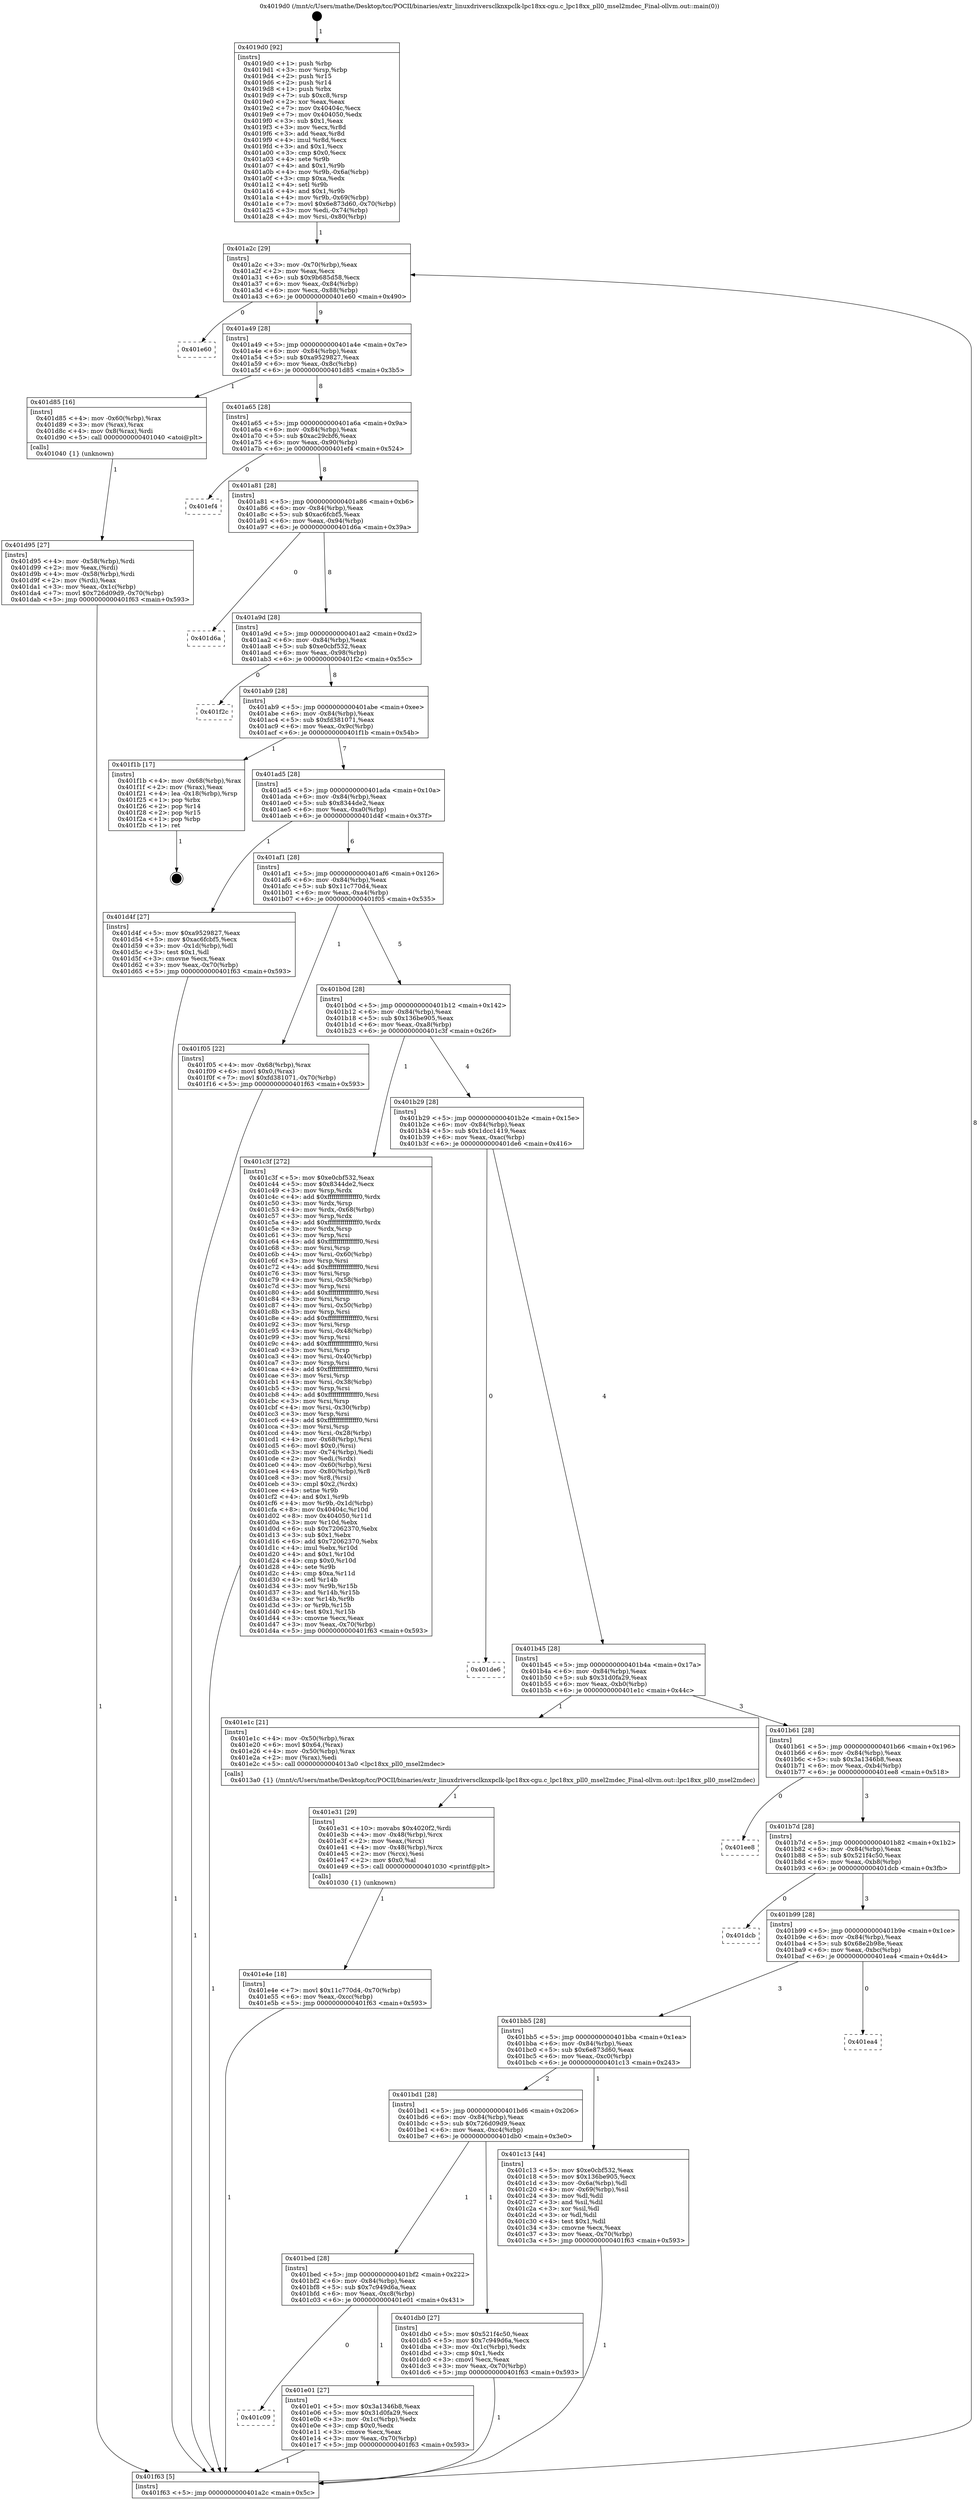 digraph "0x4019d0" {
  label = "0x4019d0 (/mnt/c/Users/mathe/Desktop/tcc/POCII/binaries/extr_linuxdriversclknxpclk-lpc18xx-cgu.c_lpc18xx_pll0_msel2mdec_Final-ollvm.out::main(0))"
  labelloc = "t"
  node[shape=record]

  Entry [label="",width=0.3,height=0.3,shape=circle,fillcolor=black,style=filled]
  "0x401a2c" [label="{
     0x401a2c [29]\l
     | [instrs]\l
     &nbsp;&nbsp;0x401a2c \<+3\>: mov -0x70(%rbp),%eax\l
     &nbsp;&nbsp;0x401a2f \<+2\>: mov %eax,%ecx\l
     &nbsp;&nbsp;0x401a31 \<+6\>: sub $0x9b685d58,%ecx\l
     &nbsp;&nbsp;0x401a37 \<+6\>: mov %eax,-0x84(%rbp)\l
     &nbsp;&nbsp;0x401a3d \<+6\>: mov %ecx,-0x88(%rbp)\l
     &nbsp;&nbsp;0x401a43 \<+6\>: je 0000000000401e60 \<main+0x490\>\l
  }"]
  "0x401e60" [label="{
     0x401e60\l
  }", style=dashed]
  "0x401a49" [label="{
     0x401a49 [28]\l
     | [instrs]\l
     &nbsp;&nbsp;0x401a49 \<+5\>: jmp 0000000000401a4e \<main+0x7e\>\l
     &nbsp;&nbsp;0x401a4e \<+6\>: mov -0x84(%rbp),%eax\l
     &nbsp;&nbsp;0x401a54 \<+5\>: sub $0xa9529827,%eax\l
     &nbsp;&nbsp;0x401a59 \<+6\>: mov %eax,-0x8c(%rbp)\l
     &nbsp;&nbsp;0x401a5f \<+6\>: je 0000000000401d85 \<main+0x3b5\>\l
  }"]
  Exit [label="",width=0.3,height=0.3,shape=circle,fillcolor=black,style=filled,peripheries=2]
  "0x401d85" [label="{
     0x401d85 [16]\l
     | [instrs]\l
     &nbsp;&nbsp;0x401d85 \<+4\>: mov -0x60(%rbp),%rax\l
     &nbsp;&nbsp;0x401d89 \<+3\>: mov (%rax),%rax\l
     &nbsp;&nbsp;0x401d8c \<+4\>: mov 0x8(%rax),%rdi\l
     &nbsp;&nbsp;0x401d90 \<+5\>: call 0000000000401040 \<atoi@plt\>\l
     | [calls]\l
     &nbsp;&nbsp;0x401040 \{1\} (unknown)\l
  }"]
  "0x401a65" [label="{
     0x401a65 [28]\l
     | [instrs]\l
     &nbsp;&nbsp;0x401a65 \<+5\>: jmp 0000000000401a6a \<main+0x9a\>\l
     &nbsp;&nbsp;0x401a6a \<+6\>: mov -0x84(%rbp),%eax\l
     &nbsp;&nbsp;0x401a70 \<+5\>: sub $0xac29cbf6,%eax\l
     &nbsp;&nbsp;0x401a75 \<+6\>: mov %eax,-0x90(%rbp)\l
     &nbsp;&nbsp;0x401a7b \<+6\>: je 0000000000401ef4 \<main+0x524\>\l
  }"]
  "0x401e4e" [label="{
     0x401e4e [18]\l
     | [instrs]\l
     &nbsp;&nbsp;0x401e4e \<+7\>: movl $0x11c770d4,-0x70(%rbp)\l
     &nbsp;&nbsp;0x401e55 \<+6\>: mov %eax,-0xcc(%rbp)\l
     &nbsp;&nbsp;0x401e5b \<+5\>: jmp 0000000000401f63 \<main+0x593\>\l
  }"]
  "0x401ef4" [label="{
     0x401ef4\l
  }", style=dashed]
  "0x401a81" [label="{
     0x401a81 [28]\l
     | [instrs]\l
     &nbsp;&nbsp;0x401a81 \<+5\>: jmp 0000000000401a86 \<main+0xb6\>\l
     &nbsp;&nbsp;0x401a86 \<+6\>: mov -0x84(%rbp),%eax\l
     &nbsp;&nbsp;0x401a8c \<+5\>: sub $0xac6fcbf5,%eax\l
     &nbsp;&nbsp;0x401a91 \<+6\>: mov %eax,-0x94(%rbp)\l
     &nbsp;&nbsp;0x401a97 \<+6\>: je 0000000000401d6a \<main+0x39a\>\l
  }"]
  "0x401e31" [label="{
     0x401e31 [29]\l
     | [instrs]\l
     &nbsp;&nbsp;0x401e31 \<+10\>: movabs $0x4020f2,%rdi\l
     &nbsp;&nbsp;0x401e3b \<+4\>: mov -0x48(%rbp),%rcx\l
     &nbsp;&nbsp;0x401e3f \<+2\>: mov %eax,(%rcx)\l
     &nbsp;&nbsp;0x401e41 \<+4\>: mov -0x48(%rbp),%rcx\l
     &nbsp;&nbsp;0x401e45 \<+2\>: mov (%rcx),%esi\l
     &nbsp;&nbsp;0x401e47 \<+2\>: mov $0x0,%al\l
     &nbsp;&nbsp;0x401e49 \<+5\>: call 0000000000401030 \<printf@plt\>\l
     | [calls]\l
     &nbsp;&nbsp;0x401030 \{1\} (unknown)\l
  }"]
  "0x401d6a" [label="{
     0x401d6a\l
  }", style=dashed]
  "0x401a9d" [label="{
     0x401a9d [28]\l
     | [instrs]\l
     &nbsp;&nbsp;0x401a9d \<+5\>: jmp 0000000000401aa2 \<main+0xd2\>\l
     &nbsp;&nbsp;0x401aa2 \<+6\>: mov -0x84(%rbp),%eax\l
     &nbsp;&nbsp;0x401aa8 \<+5\>: sub $0xe0cbf532,%eax\l
     &nbsp;&nbsp;0x401aad \<+6\>: mov %eax,-0x98(%rbp)\l
     &nbsp;&nbsp;0x401ab3 \<+6\>: je 0000000000401f2c \<main+0x55c\>\l
  }"]
  "0x401c09" [label="{
     0x401c09\l
  }", style=dashed]
  "0x401f2c" [label="{
     0x401f2c\l
  }", style=dashed]
  "0x401ab9" [label="{
     0x401ab9 [28]\l
     | [instrs]\l
     &nbsp;&nbsp;0x401ab9 \<+5\>: jmp 0000000000401abe \<main+0xee\>\l
     &nbsp;&nbsp;0x401abe \<+6\>: mov -0x84(%rbp),%eax\l
     &nbsp;&nbsp;0x401ac4 \<+5\>: sub $0xfd381071,%eax\l
     &nbsp;&nbsp;0x401ac9 \<+6\>: mov %eax,-0x9c(%rbp)\l
     &nbsp;&nbsp;0x401acf \<+6\>: je 0000000000401f1b \<main+0x54b\>\l
  }"]
  "0x401e01" [label="{
     0x401e01 [27]\l
     | [instrs]\l
     &nbsp;&nbsp;0x401e01 \<+5\>: mov $0x3a1346b8,%eax\l
     &nbsp;&nbsp;0x401e06 \<+5\>: mov $0x31d0fa29,%ecx\l
     &nbsp;&nbsp;0x401e0b \<+3\>: mov -0x1c(%rbp),%edx\l
     &nbsp;&nbsp;0x401e0e \<+3\>: cmp $0x0,%edx\l
     &nbsp;&nbsp;0x401e11 \<+3\>: cmove %ecx,%eax\l
     &nbsp;&nbsp;0x401e14 \<+3\>: mov %eax,-0x70(%rbp)\l
     &nbsp;&nbsp;0x401e17 \<+5\>: jmp 0000000000401f63 \<main+0x593\>\l
  }"]
  "0x401f1b" [label="{
     0x401f1b [17]\l
     | [instrs]\l
     &nbsp;&nbsp;0x401f1b \<+4\>: mov -0x68(%rbp),%rax\l
     &nbsp;&nbsp;0x401f1f \<+2\>: mov (%rax),%eax\l
     &nbsp;&nbsp;0x401f21 \<+4\>: lea -0x18(%rbp),%rsp\l
     &nbsp;&nbsp;0x401f25 \<+1\>: pop %rbx\l
     &nbsp;&nbsp;0x401f26 \<+2\>: pop %r14\l
     &nbsp;&nbsp;0x401f28 \<+2\>: pop %r15\l
     &nbsp;&nbsp;0x401f2a \<+1\>: pop %rbp\l
     &nbsp;&nbsp;0x401f2b \<+1\>: ret\l
  }"]
  "0x401ad5" [label="{
     0x401ad5 [28]\l
     | [instrs]\l
     &nbsp;&nbsp;0x401ad5 \<+5\>: jmp 0000000000401ada \<main+0x10a\>\l
     &nbsp;&nbsp;0x401ada \<+6\>: mov -0x84(%rbp),%eax\l
     &nbsp;&nbsp;0x401ae0 \<+5\>: sub $0x8344de2,%eax\l
     &nbsp;&nbsp;0x401ae5 \<+6\>: mov %eax,-0xa0(%rbp)\l
     &nbsp;&nbsp;0x401aeb \<+6\>: je 0000000000401d4f \<main+0x37f\>\l
  }"]
  "0x401bed" [label="{
     0x401bed [28]\l
     | [instrs]\l
     &nbsp;&nbsp;0x401bed \<+5\>: jmp 0000000000401bf2 \<main+0x222\>\l
     &nbsp;&nbsp;0x401bf2 \<+6\>: mov -0x84(%rbp),%eax\l
     &nbsp;&nbsp;0x401bf8 \<+5\>: sub $0x7c949d6a,%eax\l
     &nbsp;&nbsp;0x401bfd \<+6\>: mov %eax,-0xc8(%rbp)\l
     &nbsp;&nbsp;0x401c03 \<+6\>: je 0000000000401e01 \<main+0x431\>\l
  }"]
  "0x401d4f" [label="{
     0x401d4f [27]\l
     | [instrs]\l
     &nbsp;&nbsp;0x401d4f \<+5\>: mov $0xa9529827,%eax\l
     &nbsp;&nbsp;0x401d54 \<+5\>: mov $0xac6fcbf5,%ecx\l
     &nbsp;&nbsp;0x401d59 \<+3\>: mov -0x1d(%rbp),%dl\l
     &nbsp;&nbsp;0x401d5c \<+3\>: test $0x1,%dl\l
     &nbsp;&nbsp;0x401d5f \<+3\>: cmovne %ecx,%eax\l
     &nbsp;&nbsp;0x401d62 \<+3\>: mov %eax,-0x70(%rbp)\l
     &nbsp;&nbsp;0x401d65 \<+5\>: jmp 0000000000401f63 \<main+0x593\>\l
  }"]
  "0x401af1" [label="{
     0x401af1 [28]\l
     | [instrs]\l
     &nbsp;&nbsp;0x401af1 \<+5\>: jmp 0000000000401af6 \<main+0x126\>\l
     &nbsp;&nbsp;0x401af6 \<+6\>: mov -0x84(%rbp),%eax\l
     &nbsp;&nbsp;0x401afc \<+5\>: sub $0x11c770d4,%eax\l
     &nbsp;&nbsp;0x401b01 \<+6\>: mov %eax,-0xa4(%rbp)\l
     &nbsp;&nbsp;0x401b07 \<+6\>: je 0000000000401f05 \<main+0x535\>\l
  }"]
  "0x401db0" [label="{
     0x401db0 [27]\l
     | [instrs]\l
     &nbsp;&nbsp;0x401db0 \<+5\>: mov $0x521f4c50,%eax\l
     &nbsp;&nbsp;0x401db5 \<+5\>: mov $0x7c949d6a,%ecx\l
     &nbsp;&nbsp;0x401dba \<+3\>: mov -0x1c(%rbp),%edx\l
     &nbsp;&nbsp;0x401dbd \<+3\>: cmp $0x1,%edx\l
     &nbsp;&nbsp;0x401dc0 \<+3\>: cmovl %ecx,%eax\l
     &nbsp;&nbsp;0x401dc3 \<+3\>: mov %eax,-0x70(%rbp)\l
     &nbsp;&nbsp;0x401dc6 \<+5\>: jmp 0000000000401f63 \<main+0x593\>\l
  }"]
  "0x401f05" [label="{
     0x401f05 [22]\l
     | [instrs]\l
     &nbsp;&nbsp;0x401f05 \<+4\>: mov -0x68(%rbp),%rax\l
     &nbsp;&nbsp;0x401f09 \<+6\>: movl $0x0,(%rax)\l
     &nbsp;&nbsp;0x401f0f \<+7\>: movl $0xfd381071,-0x70(%rbp)\l
     &nbsp;&nbsp;0x401f16 \<+5\>: jmp 0000000000401f63 \<main+0x593\>\l
  }"]
  "0x401b0d" [label="{
     0x401b0d [28]\l
     | [instrs]\l
     &nbsp;&nbsp;0x401b0d \<+5\>: jmp 0000000000401b12 \<main+0x142\>\l
     &nbsp;&nbsp;0x401b12 \<+6\>: mov -0x84(%rbp),%eax\l
     &nbsp;&nbsp;0x401b18 \<+5\>: sub $0x136be905,%eax\l
     &nbsp;&nbsp;0x401b1d \<+6\>: mov %eax,-0xa8(%rbp)\l
     &nbsp;&nbsp;0x401b23 \<+6\>: je 0000000000401c3f \<main+0x26f\>\l
  }"]
  "0x401d95" [label="{
     0x401d95 [27]\l
     | [instrs]\l
     &nbsp;&nbsp;0x401d95 \<+4\>: mov -0x58(%rbp),%rdi\l
     &nbsp;&nbsp;0x401d99 \<+2\>: mov %eax,(%rdi)\l
     &nbsp;&nbsp;0x401d9b \<+4\>: mov -0x58(%rbp),%rdi\l
     &nbsp;&nbsp;0x401d9f \<+2\>: mov (%rdi),%eax\l
     &nbsp;&nbsp;0x401da1 \<+3\>: mov %eax,-0x1c(%rbp)\l
     &nbsp;&nbsp;0x401da4 \<+7\>: movl $0x726d09d9,-0x70(%rbp)\l
     &nbsp;&nbsp;0x401dab \<+5\>: jmp 0000000000401f63 \<main+0x593\>\l
  }"]
  "0x401c3f" [label="{
     0x401c3f [272]\l
     | [instrs]\l
     &nbsp;&nbsp;0x401c3f \<+5\>: mov $0xe0cbf532,%eax\l
     &nbsp;&nbsp;0x401c44 \<+5\>: mov $0x8344de2,%ecx\l
     &nbsp;&nbsp;0x401c49 \<+3\>: mov %rsp,%rdx\l
     &nbsp;&nbsp;0x401c4c \<+4\>: add $0xfffffffffffffff0,%rdx\l
     &nbsp;&nbsp;0x401c50 \<+3\>: mov %rdx,%rsp\l
     &nbsp;&nbsp;0x401c53 \<+4\>: mov %rdx,-0x68(%rbp)\l
     &nbsp;&nbsp;0x401c57 \<+3\>: mov %rsp,%rdx\l
     &nbsp;&nbsp;0x401c5a \<+4\>: add $0xfffffffffffffff0,%rdx\l
     &nbsp;&nbsp;0x401c5e \<+3\>: mov %rdx,%rsp\l
     &nbsp;&nbsp;0x401c61 \<+3\>: mov %rsp,%rsi\l
     &nbsp;&nbsp;0x401c64 \<+4\>: add $0xfffffffffffffff0,%rsi\l
     &nbsp;&nbsp;0x401c68 \<+3\>: mov %rsi,%rsp\l
     &nbsp;&nbsp;0x401c6b \<+4\>: mov %rsi,-0x60(%rbp)\l
     &nbsp;&nbsp;0x401c6f \<+3\>: mov %rsp,%rsi\l
     &nbsp;&nbsp;0x401c72 \<+4\>: add $0xfffffffffffffff0,%rsi\l
     &nbsp;&nbsp;0x401c76 \<+3\>: mov %rsi,%rsp\l
     &nbsp;&nbsp;0x401c79 \<+4\>: mov %rsi,-0x58(%rbp)\l
     &nbsp;&nbsp;0x401c7d \<+3\>: mov %rsp,%rsi\l
     &nbsp;&nbsp;0x401c80 \<+4\>: add $0xfffffffffffffff0,%rsi\l
     &nbsp;&nbsp;0x401c84 \<+3\>: mov %rsi,%rsp\l
     &nbsp;&nbsp;0x401c87 \<+4\>: mov %rsi,-0x50(%rbp)\l
     &nbsp;&nbsp;0x401c8b \<+3\>: mov %rsp,%rsi\l
     &nbsp;&nbsp;0x401c8e \<+4\>: add $0xfffffffffffffff0,%rsi\l
     &nbsp;&nbsp;0x401c92 \<+3\>: mov %rsi,%rsp\l
     &nbsp;&nbsp;0x401c95 \<+4\>: mov %rsi,-0x48(%rbp)\l
     &nbsp;&nbsp;0x401c99 \<+3\>: mov %rsp,%rsi\l
     &nbsp;&nbsp;0x401c9c \<+4\>: add $0xfffffffffffffff0,%rsi\l
     &nbsp;&nbsp;0x401ca0 \<+3\>: mov %rsi,%rsp\l
     &nbsp;&nbsp;0x401ca3 \<+4\>: mov %rsi,-0x40(%rbp)\l
     &nbsp;&nbsp;0x401ca7 \<+3\>: mov %rsp,%rsi\l
     &nbsp;&nbsp;0x401caa \<+4\>: add $0xfffffffffffffff0,%rsi\l
     &nbsp;&nbsp;0x401cae \<+3\>: mov %rsi,%rsp\l
     &nbsp;&nbsp;0x401cb1 \<+4\>: mov %rsi,-0x38(%rbp)\l
     &nbsp;&nbsp;0x401cb5 \<+3\>: mov %rsp,%rsi\l
     &nbsp;&nbsp;0x401cb8 \<+4\>: add $0xfffffffffffffff0,%rsi\l
     &nbsp;&nbsp;0x401cbc \<+3\>: mov %rsi,%rsp\l
     &nbsp;&nbsp;0x401cbf \<+4\>: mov %rsi,-0x30(%rbp)\l
     &nbsp;&nbsp;0x401cc3 \<+3\>: mov %rsp,%rsi\l
     &nbsp;&nbsp;0x401cc6 \<+4\>: add $0xfffffffffffffff0,%rsi\l
     &nbsp;&nbsp;0x401cca \<+3\>: mov %rsi,%rsp\l
     &nbsp;&nbsp;0x401ccd \<+4\>: mov %rsi,-0x28(%rbp)\l
     &nbsp;&nbsp;0x401cd1 \<+4\>: mov -0x68(%rbp),%rsi\l
     &nbsp;&nbsp;0x401cd5 \<+6\>: movl $0x0,(%rsi)\l
     &nbsp;&nbsp;0x401cdb \<+3\>: mov -0x74(%rbp),%edi\l
     &nbsp;&nbsp;0x401cde \<+2\>: mov %edi,(%rdx)\l
     &nbsp;&nbsp;0x401ce0 \<+4\>: mov -0x60(%rbp),%rsi\l
     &nbsp;&nbsp;0x401ce4 \<+4\>: mov -0x80(%rbp),%r8\l
     &nbsp;&nbsp;0x401ce8 \<+3\>: mov %r8,(%rsi)\l
     &nbsp;&nbsp;0x401ceb \<+3\>: cmpl $0x2,(%rdx)\l
     &nbsp;&nbsp;0x401cee \<+4\>: setne %r9b\l
     &nbsp;&nbsp;0x401cf2 \<+4\>: and $0x1,%r9b\l
     &nbsp;&nbsp;0x401cf6 \<+4\>: mov %r9b,-0x1d(%rbp)\l
     &nbsp;&nbsp;0x401cfa \<+8\>: mov 0x40404c,%r10d\l
     &nbsp;&nbsp;0x401d02 \<+8\>: mov 0x404050,%r11d\l
     &nbsp;&nbsp;0x401d0a \<+3\>: mov %r10d,%ebx\l
     &nbsp;&nbsp;0x401d0d \<+6\>: sub $0x72062370,%ebx\l
     &nbsp;&nbsp;0x401d13 \<+3\>: sub $0x1,%ebx\l
     &nbsp;&nbsp;0x401d16 \<+6\>: add $0x72062370,%ebx\l
     &nbsp;&nbsp;0x401d1c \<+4\>: imul %ebx,%r10d\l
     &nbsp;&nbsp;0x401d20 \<+4\>: and $0x1,%r10d\l
     &nbsp;&nbsp;0x401d24 \<+4\>: cmp $0x0,%r10d\l
     &nbsp;&nbsp;0x401d28 \<+4\>: sete %r9b\l
     &nbsp;&nbsp;0x401d2c \<+4\>: cmp $0xa,%r11d\l
     &nbsp;&nbsp;0x401d30 \<+4\>: setl %r14b\l
     &nbsp;&nbsp;0x401d34 \<+3\>: mov %r9b,%r15b\l
     &nbsp;&nbsp;0x401d37 \<+3\>: and %r14b,%r15b\l
     &nbsp;&nbsp;0x401d3a \<+3\>: xor %r14b,%r9b\l
     &nbsp;&nbsp;0x401d3d \<+3\>: or %r9b,%r15b\l
     &nbsp;&nbsp;0x401d40 \<+4\>: test $0x1,%r15b\l
     &nbsp;&nbsp;0x401d44 \<+3\>: cmovne %ecx,%eax\l
     &nbsp;&nbsp;0x401d47 \<+3\>: mov %eax,-0x70(%rbp)\l
     &nbsp;&nbsp;0x401d4a \<+5\>: jmp 0000000000401f63 \<main+0x593\>\l
  }"]
  "0x401b29" [label="{
     0x401b29 [28]\l
     | [instrs]\l
     &nbsp;&nbsp;0x401b29 \<+5\>: jmp 0000000000401b2e \<main+0x15e\>\l
     &nbsp;&nbsp;0x401b2e \<+6\>: mov -0x84(%rbp),%eax\l
     &nbsp;&nbsp;0x401b34 \<+5\>: sub $0x1dcc1419,%eax\l
     &nbsp;&nbsp;0x401b39 \<+6\>: mov %eax,-0xac(%rbp)\l
     &nbsp;&nbsp;0x401b3f \<+6\>: je 0000000000401de6 \<main+0x416\>\l
  }"]
  "0x4019d0" [label="{
     0x4019d0 [92]\l
     | [instrs]\l
     &nbsp;&nbsp;0x4019d0 \<+1\>: push %rbp\l
     &nbsp;&nbsp;0x4019d1 \<+3\>: mov %rsp,%rbp\l
     &nbsp;&nbsp;0x4019d4 \<+2\>: push %r15\l
     &nbsp;&nbsp;0x4019d6 \<+2\>: push %r14\l
     &nbsp;&nbsp;0x4019d8 \<+1\>: push %rbx\l
     &nbsp;&nbsp;0x4019d9 \<+7\>: sub $0xc8,%rsp\l
     &nbsp;&nbsp;0x4019e0 \<+2\>: xor %eax,%eax\l
     &nbsp;&nbsp;0x4019e2 \<+7\>: mov 0x40404c,%ecx\l
     &nbsp;&nbsp;0x4019e9 \<+7\>: mov 0x404050,%edx\l
     &nbsp;&nbsp;0x4019f0 \<+3\>: sub $0x1,%eax\l
     &nbsp;&nbsp;0x4019f3 \<+3\>: mov %ecx,%r8d\l
     &nbsp;&nbsp;0x4019f6 \<+3\>: add %eax,%r8d\l
     &nbsp;&nbsp;0x4019f9 \<+4\>: imul %r8d,%ecx\l
     &nbsp;&nbsp;0x4019fd \<+3\>: and $0x1,%ecx\l
     &nbsp;&nbsp;0x401a00 \<+3\>: cmp $0x0,%ecx\l
     &nbsp;&nbsp;0x401a03 \<+4\>: sete %r9b\l
     &nbsp;&nbsp;0x401a07 \<+4\>: and $0x1,%r9b\l
     &nbsp;&nbsp;0x401a0b \<+4\>: mov %r9b,-0x6a(%rbp)\l
     &nbsp;&nbsp;0x401a0f \<+3\>: cmp $0xa,%edx\l
     &nbsp;&nbsp;0x401a12 \<+4\>: setl %r9b\l
     &nbsp;&nbsp;0x401a16 \<+4\>: and $0x1,%r9b\l
     &nbsp;&nbsp;0x401a1a \<+4\>: mov %r9b,-0x69(%rbp)\l
     &nbsp;&nbsp;0x401a1e \<+7\>: movl $0x6e873d60,-0x70(%rbp)\l
     &nbsp;&nbsp;0x401a25 \<+3\>: mov %edi,-0x74(%rbp)\l
     &nbsp;&nbsp;0x401a28 \<+4\>: mov %rsi,-0x80(%rbp)\l
  }"]
  "0x401de6" [label="{
     0x401de6\l
  }", style=dashed]
  "0x401b45" [label="{
     0x401b45 [28]\l
     | [instrs]\l
     &nbsp;&nbsp;0x401b45 \<+5\>: jmp 0000000000401b4a \<main+0x17a\>\l
     &nbsp;&nbsp;0x401b4a \<+6\>: mov -0x84(%rbp),%eax\l
     &nbsp;&nbsp;0x401b50 \<+5\>: sub $0x31d0fa29,%eax\l
     &nbsp;&nbsp;0x401b55 \<+6\>: mov %eax,-0xb0(%rbp)\l
     &nbsp;&nbsp;0x401b5b \<+6\>: je 0000000000401e1c \<main+0x44c\>\l
  }"]
  "0x401f63" [label="{
     0x401f63 [5]\l
     | [instrs]\l
     &nbsp;&nbsp;0x401f63 \<+5\>: jmp 0000000000401a2c \<main+0x5c\>\l
  }"]
  "0x401e1c" [label="{
     0x401e1c [21]\l
     | [instrs]\l
     &nbsp;&nbsp;0x401e1c \<+4\>: mov -0x50(%rbp),%rax\l
     &nbsp;&nbsp;0x401e20 \<+6\>: movl $0x64,(%rax)\l
     &nbsp;&nbsp;0x401e26 \<+4\>: mov -0x50(%rbp),%rax\l
     &nbsp;&nbsp;0x401e2a \<+2\>: mov (%rax),%edi\l
     &nbsp;&nbsp;0x401e2c \<+5\>: call 00000000004013a0 \<lpc18xx_pll0_msel2mdec\>\l
     | [calls]\l
     &nbsp;&nbsp;0x4013a0 \{1\} (/mnt/c/Users/mathe/Desktop/tcc/POCII/binaries/extr_linuxdriversclknxpclk-lpc18xx-cgu.c_lpc18xx_pll0_msel2mdec_Final-ollvm.out::lpc18xx_pll0_msel2mdec)\l
  }"]
  "0x401b61" [label="{
     0x401b61 [28]\l
     | [instrs]\l
     &nbsp;&nbsp;0x401b61 \<+5\>: jmp 0000000000401b66 \<main+0x196\>\l
     &nbsp;&nbsp;0x401b66 \<+6\>: mov -0x84(%rbp),%eax\l
     &nbsp;&nbsp;0x401b6c \<+5\>: sub $0x3a1346b8,%eax\l
     &nbsp;&nbsp;0x401b71 \<+6\>: mov %eax,-0xb4(%rbp)\l
     &nbsp;&nbsp;0x401b77 \<+6\>: je 0000000000401ee8 \<main+0x518\>\l
  }"]
  "0x401bd1" [label="{
     0x401bd1 [28]\l
     | [instrs]\l
     &nbsp;&nbsp;0x401bd1 \<+5\>: jmp 0000000000401bd6 \<main+0x206\>\l
     &nbsp;&nbsp;0x401bd6 \<+6\>: mov -0x84(%rbp),%eax\l
     &nbsp;&nbsp;0x401bdc \<+5\>: sub $0x726d09d9,%eax\l
     &nbsp;&nbsp;0x401be1 \<+6\>: mov %eax,-0xc4(%rbp)\l
     &nbsp;&nbsp;0x401be7 \<+6\>: je 0000000000401db0 \<main+0x3e0\>\l
  }"]
  "0x401ee8" [label="{
     0x401ee8\l
  }", style=dashed]
  "0x401b7d" [label="{
     0x401b7d [28]\l
     | [instrs]\l
     &nbsp;&nbsp;0x401b7d \<+5\>: jmp 0000000000401b82 \<main+0x1b2\>\l
     &nbsp;&nbsp;0x401b82 \<+6\>: mov -0x84(%rbp),%eax\l
     &nbsp;&nbsp;0x401b88 \<+5\>: sub $0x521f4c50,%eax\l
     &nbsp;&nbsp;0x401b8d \<+6\>: mov %eax,-0xb8(%rbp)\l
     &nbsp;&nbsp;0x401b93 \<+6\>: je 0000000000401dcb \<main+0x3fb\>\l
  }"]
  "0x401c13" [label="{
     0x401c13 [44]\l
     | [instrs]\l
     &nbsp;&nbsp;0x401c13 \<+5\>: mov $0xe0cbf532,%eax\l
     &nbsp;&nbsp;0x401c18 \<+5\>: mov $0x136be905,%ecx\l
     &nbsp;&nbsp;0x401c1d \<+3\>: mov -0x6a(%rbp),%dl\l
     &nbsp;&nbsp;0x401c20 \<+4\>: mov -0x69(%rbp),%sil\l
     &nbsp;&nbsp;0x401c24 \<+3\>: mov %dl,%dil\l
     &nbsp;&nbsp;0x401c27 \<+3\>: and %sil,%dil\l
     &nbsp;&nbsp;0x401c2a \<+3\>: xor %sil,%dl\l
     &nbsp;&nbsp;0x401c2d \<+3\>: or %dl,%dil\l
     &nbsp;&nbsp;0x401c30 \<+4\>: test $0x1,%dil\l
     &nbsp;&nbsp;0x401c34 \<+3\>: cmovne %ecx,%eax\l
     &nbsp;&nbsp;0x401c37 \<+3\>: mov %eax,-0x70(%rbp)\l
     &nbsp;&nbsp;0x401c3a \<+5\>: jmp 0000000000401f63 \<main+0x593\>\l
  }"]
  "0x401dcb" [label="{
     0x401dcb\l
  }", style=dashed]
  "0x401b99" [label="{
     0x401b99 [28]\l
     | [instrs]\l
     &nbsp;&nbsp;0x401b99 \<+5\>: jmp 0000000000401b9e \<main+0x1ce\>\l
     &nbsp;&nbsp;0x401b9e \<+6\>: mov -0x84(%rbp),%eax\l
     &nbsp;&nbsp;0x401ba4 \<+5\>: sub $0x68e2b98e,%eax\l
     &nbsp;&nbsp;0x401ba9 \<+6\>: mov %eax,-0xbc(%rbp)\l
     &nbsp;&nbsp;0x401baf \<+6\>: je 0000000000401ea4 \<main+0x4d4\>\l
  }"]
  "0x401bb5" [label="{
     0x401bb5 [28]\l
     | [instrs]\l
     &nbsp;&nbsp;0x401bb5 \<+5\>: jmp 0000000000401bba \<main+0x1ea\>\l
     &nbsp;&nbsp;0x401bba \<+6\>: mov -0x84(%rbp),%eax\l
     &nbsp;&nbsp;0x401bc0 \<+5\>: sub $0x6e873d60,%eax\l
     &nbsp;&nbsp;0x401bc5 \<+6\>: mov %eax,-0xc0(%rbp)\l
     &nbsp;&nbsp;0x401bcb \<+6\>: je 0000000000401c13 \<main+0x243\>\l
  }"]
  "0x401ea4" [label="{
     0x401ea4\l
  }", style=dashed]
  Entry -> "0x4019d0" [label=" 1"]
  "0x401a2c" -> "0x401e60" [label=" 0"]
  "0x401a2c" -> "0x401a49" [label=" 9"]
  "0x401f1b" -> Exit [label=" 1"]
  "0x401a49" -> "0x401d85" [label=" 1"]
  "0x401a49" -> "0x401a65" [label=" 8"]
  "0x401f05" -> "0x401f63" [label=" 1"]
  "0x401a65" -> "0x401ef4" [label=" 0"]
  "0x401a65" -> "0x401a81" [label=" 8"]
  "0x401e4e" -> "0x401f63" [label=" 1"]
  "0x401a81" -> "0x401d6a" [label=" 0"]
  "0x401a81" -> "0x401a9d" [label=" 8"]
  "0x401e31" -> "0x401e4e" [label=" 1"]
  "0x401a9d" -> "0x401f2c" [label=" 0"]
  "0x401a9d" -> "0x401ab9" [label=" 8"]
  "0x401e1c" -> "0x401e31" [label=" 1"]
  "0x401ab9" -> "0x401f1b" [label=" 1"]
  "0x401ab9" -> "0x401ad5" [label=" 7"]
  "0x401e01" -> "0x401f63" [label=" 1"]
  "0x401ad5" -> "0x401d4f" [label=" 1"]
  "0x401ad5" -> "0x401af1" [label=" 6"]
  "0x401bed" -> "0x401e01" [label=" 1"]
  "0x401af1" -> "0x401f05" [label=" 1"]
  "0x401af1" -> "0x401b0d" [label=" 5"]
  "0x401bed" -> "0x401c09" [label=" 0"]
  "0x401b0d" -> "0x401c3f" [label=" 1"]
  "0x401b0d" -> "0x401b29" [label=" 4"]
  "0x401bd1" -> "0x401bed" [label=" 1"]
  "0x401b29" -> "0x401de6" [label=" 0"]
  "0x401b29" -> "0x401b45" [label=" 4"]
  "0x401db0" -> "0x401f63" [label=" 1"]
  "0x401b45" -> "0x401e1c" [label=" 1"]
  "0x401b45" -> "0x401b61" [label=" 3"]
  "0x401d95" -> "0x401f63" [label=" 1"]
  "0x401b61" -> "0x401ee8" [label=" 0"]
  "0x401b61" -> "0x401b7d" [label=" 3"]
  "0x401d85" -> "0x401d95" [label=" 1"]
  "0x401b7d" -> "0x401dcb" [label=" 0"]
  "0x401b7d" -> "0x401b99" [label=" 3"]
  "0x401d4f" -> "0x401f63" [label=" 1"]
  "0x401b99" -> "0x401ea4" [label=" 0"]
  "0x401b99" -> "0x401bb5" [label=" 3"]
  "0x401c3f" -> "0x401f63" [label=" 1"]
  "0x401bb5" -> "0x401c13" [label=" 1"]
  "0x401bb5" -> "0x401bd1" [label=" 2"]
  "0x401c13" -> "0x401f63" [label=" 1"]
  "0x4019d0" -> "0x401a2c" [label=" 1"]
  "0x401f63" -> "0x401a2c" [label=" 8"]
  "0x401bd1" -> "0x401db0" [label=" 1"]
}
